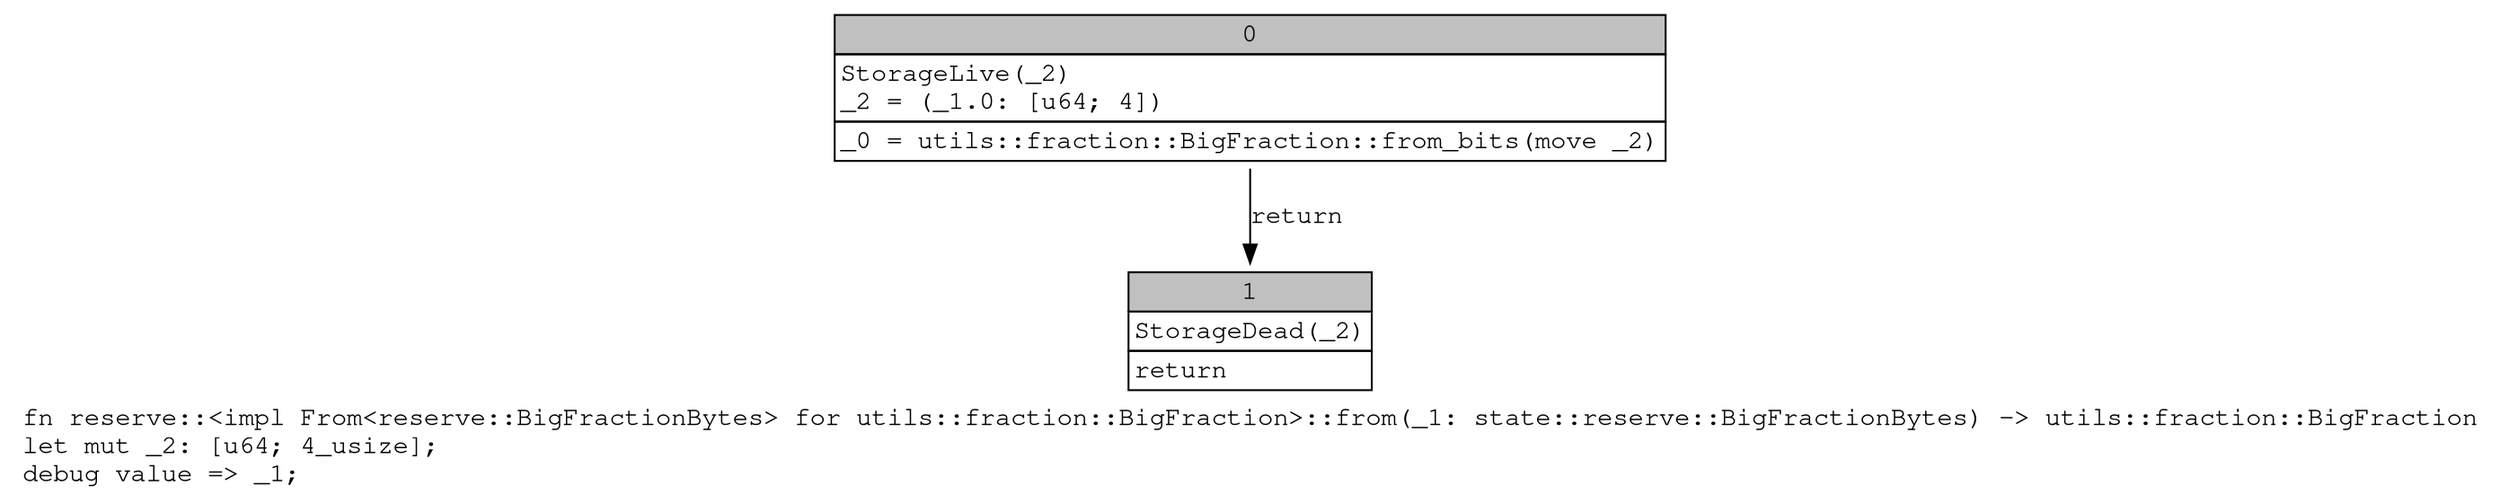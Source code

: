 digraph Mir_0_1867 {
    graph [fontname="Courier, monospace"];
    node [fontname="Courier, monospace"];
    edge [fontname="Courier, monospace"];
    label=<fn reserve::&lt;impl From&lt;reserve::BigFractionBytes&gt; for utils::fraction::BigFraction&gt;::from(_1: state::reserve::BigFractionBytes) -&gt; utils::fraction::BigFraction<br align="left"/>let mut _2: [u64; 4_usize];<br align="left"/>debug value =&gt; _1;<br align="left"/>>;
    bb0__0_1867 [shape="none", label=<<table border="0" cellborder="1" cellspacing="0"><tr><td bgcolor="gray" align="center" colspan="1">0</td></tr><tr><td align="left" balign="left">StorageLive(_2)<br/>_2 = (_1.0: [u64; 4])<br/></td></tr><tr><td align="left">_0 = utils::fraction::BigFraction::from_bits(move _2)</td></tr></table>>];
    bb1__0_1867 [shape="none", label=<<table border="0" cellborder="1" cellspacing="0"><tr><td bgcolor="gray" align="center" colspan="1">1</td></tr><tr><td align="left" balign="left">StorageDead(_2)<br/></td></tr><tr><td align="left">return</td></tr></table>>];
    bb0__0_1867 -> bb1__0_1867 [label="return"];
}
